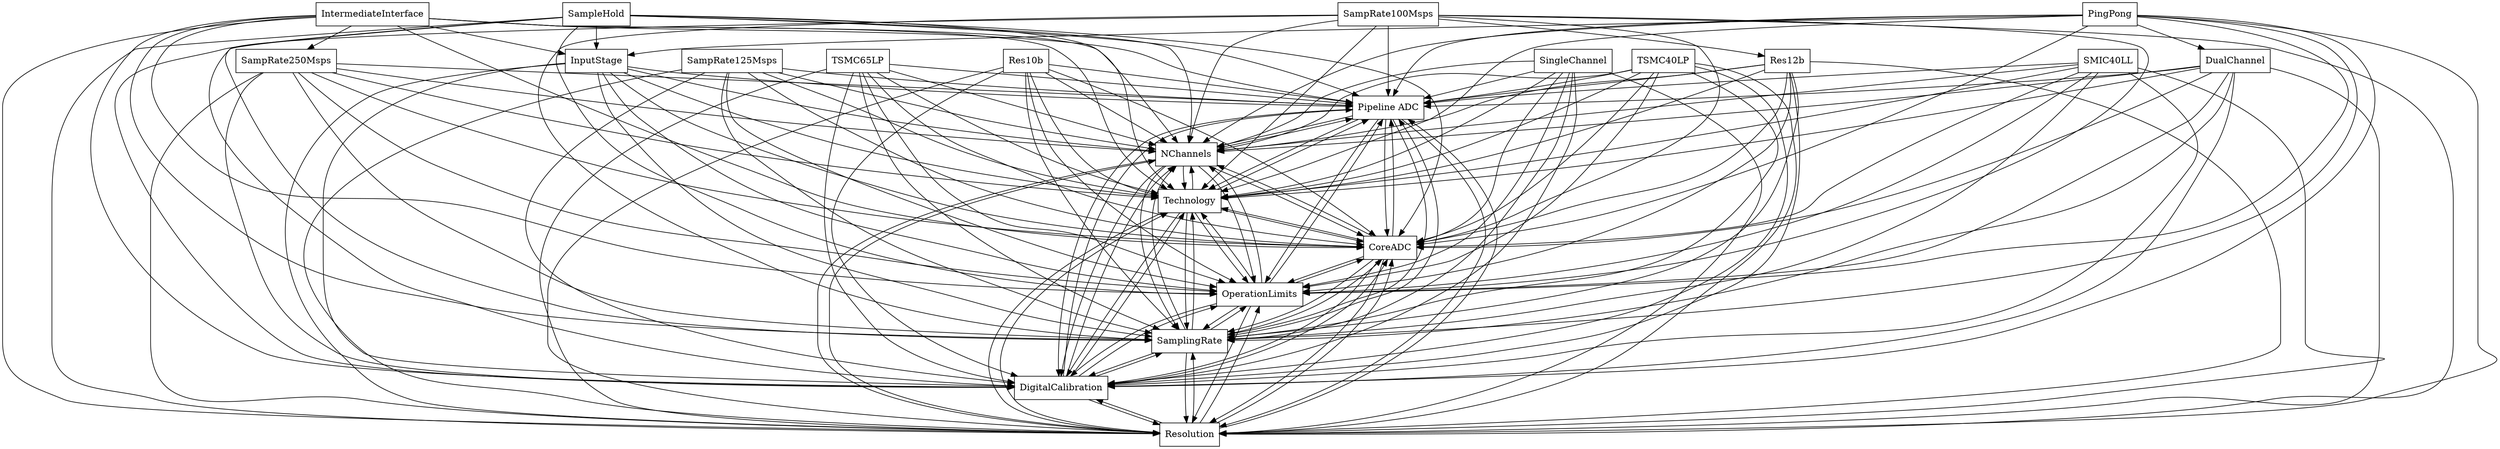 digraph{
graph [rankdir=TB];
node [shape=box];
edge [arrowhead=normal];
0[label="TSMC65LP",]
1[label="Pipeline ADC",]
2[label="NChannels",]
3[label="Res12b",]
4[label="Resolution",]
5[label="DigitalCalibration",]
6[label="SMIC40LL",]
7[label="SamplingRate",]
8[label="Res10b",]
9[label="SampRate125Msps",]
10[label="SampleHold",]
11[label="IntermediateInterface",]
12[label="OperationLimits",]
13[label="PingPong",]
14[label="SampRate100Msps",]
15[label="InputStage",]
16[label="SingleChannel",]
17[label="CoreADC",]
18[label="SampRate250Msps",]
19[label="DualChannel",]
20[label="Technology",]
21[label="TSMC40LP",]
0->1[label="",]
0->2[label="",]
0->4[label="",]
0->5[label="",]
0->7[label="",]
0->12[label="",]
0->17[label="",]
0->20[label="",]
1->2[label="",]
1->4[label="",]
1->5[label="",]
1->7[label="",]
1->12[label="",]
1->17[label="",]
1->20[label="",]
2->1[label="",]
2->4[label="",]
2->5[label="",]
2->7[label="",]
2->12[label="",]
2->17[label="",]
2->20[label="",]
3->1[label="",]
3->2[label="",]
3->4[label="",]
3->5[label="",]
3->7[label="",]
3->12[label="",]
3->17[label="",]
3->20[label="",]
4->1[label="",]
4->2[label="",]
4->5[label="",]
4->7[label="",]
4->12[label="",]
4->17[label="",]
4->20[label="",]
5->1[label="",]
5->2[label="",]
5->4[label="",]
5->7[label="",]
5->12[label="",]
5->17[label="",]
5->20[label="",]
6->1[label="",]
6->2[label="",]
6->4[label="",]
6->5[label="",]
6->7[label="",]
6->12[label="",]
6->17[label="",]
6->20[label="",]
7->1[label="",]
7->2[label="",]
7->4[label="",]
7->5[label="",]
7->12[label="",]
7->17[label="",]
7->20[label="",]
8->1[label="",]
8->2[label="",]
8->4[label="",]
8->5[label="",]
8->7[label="",]
8->12[label="",]
8->17[label="",]
8->20[label="",]
9->1[label="",]
9->2[label="",]
9->4[label="",]
9->5[label="",]
9->7[label="",]
9->12[label="",]
9->17[label="",]
9->20[label="",]
10->1[label="",]
10->2[label="",]
10->4[label="",]
10->5[label="",]
10->7[label="",]
10->12[label="",]
10->15[label="",]
10->17[label="",]
10->20[label="",]
11->1[label="",]
11->2[label="",]
11->4[label="",]
11->5[label="",]
11->7[label="",]
11->12[label="",]
11->15[label="",]
11->17[label="",]
11->18[label="",]
11->20[label="",]
12->1[label="",]
12->2[label="",]
12->4[label="",]
12->5[label="",]
12->7[label="",]
12->17[label="",]
12->20[label="",]
13->1[label="",]
13->2[label="",]
13->4[label="",]
13->5[label="",]
13->7[label="",]
13->12[label="",]
13->15[label="",]
13->17[label="",]
13->19[label="",]
13->20[label="",]
14->1[label="",]
14->2[label="",]
14->3[label="",]
14->4[label="",]
14->5[label="",]
14->7[label="",]
14->12[label="",]
14->17[label="",]
14->20[label="",]
15->1[label="",]
15->2[label="",]
15->4[label="",]
15->5[label="",]
15->7[label="",]
15->12[label="",]
15->17[label="",]
15->20[label="",]
16->1[label="",]
16->2[label="",]
16->4[label="",]
16->5[label="",]
16->7[label="",]
16->12[label="",]
16->17[label="",]
16->20[label="",]
17->1[label="",]
17->2[label="",]
17->4[label="",]
17->5[label="",]
17->7[label="",]
17->12[label="",]
17->20[label="",]
18->1[label="",]
18->2[label="",]
18->4[label="",]
18->5[label="",]
18->7[label="",]
18->12[label="",]
18->17[label="",]
18->20[label="",]
19->1[label="",]
19->2[label="",]
19->4[label="",]
19->5[label="",]
19->7[label="",]
19->12[label="",]
19->17[label="",]
19->20[label="",]
20->1[label="",]
20->2[label="",]
20->4[label="",]
20->5[label="",]
20->7[label="",]
20->12[label="",]
20->17[label="",]
21->1[label="",]
21->2[label="",]
21->4[label="",]
21->5[label="",]
21->7[label="",]
21->12[label="",]
21->17[label="",]
21->20[label="",]
}
